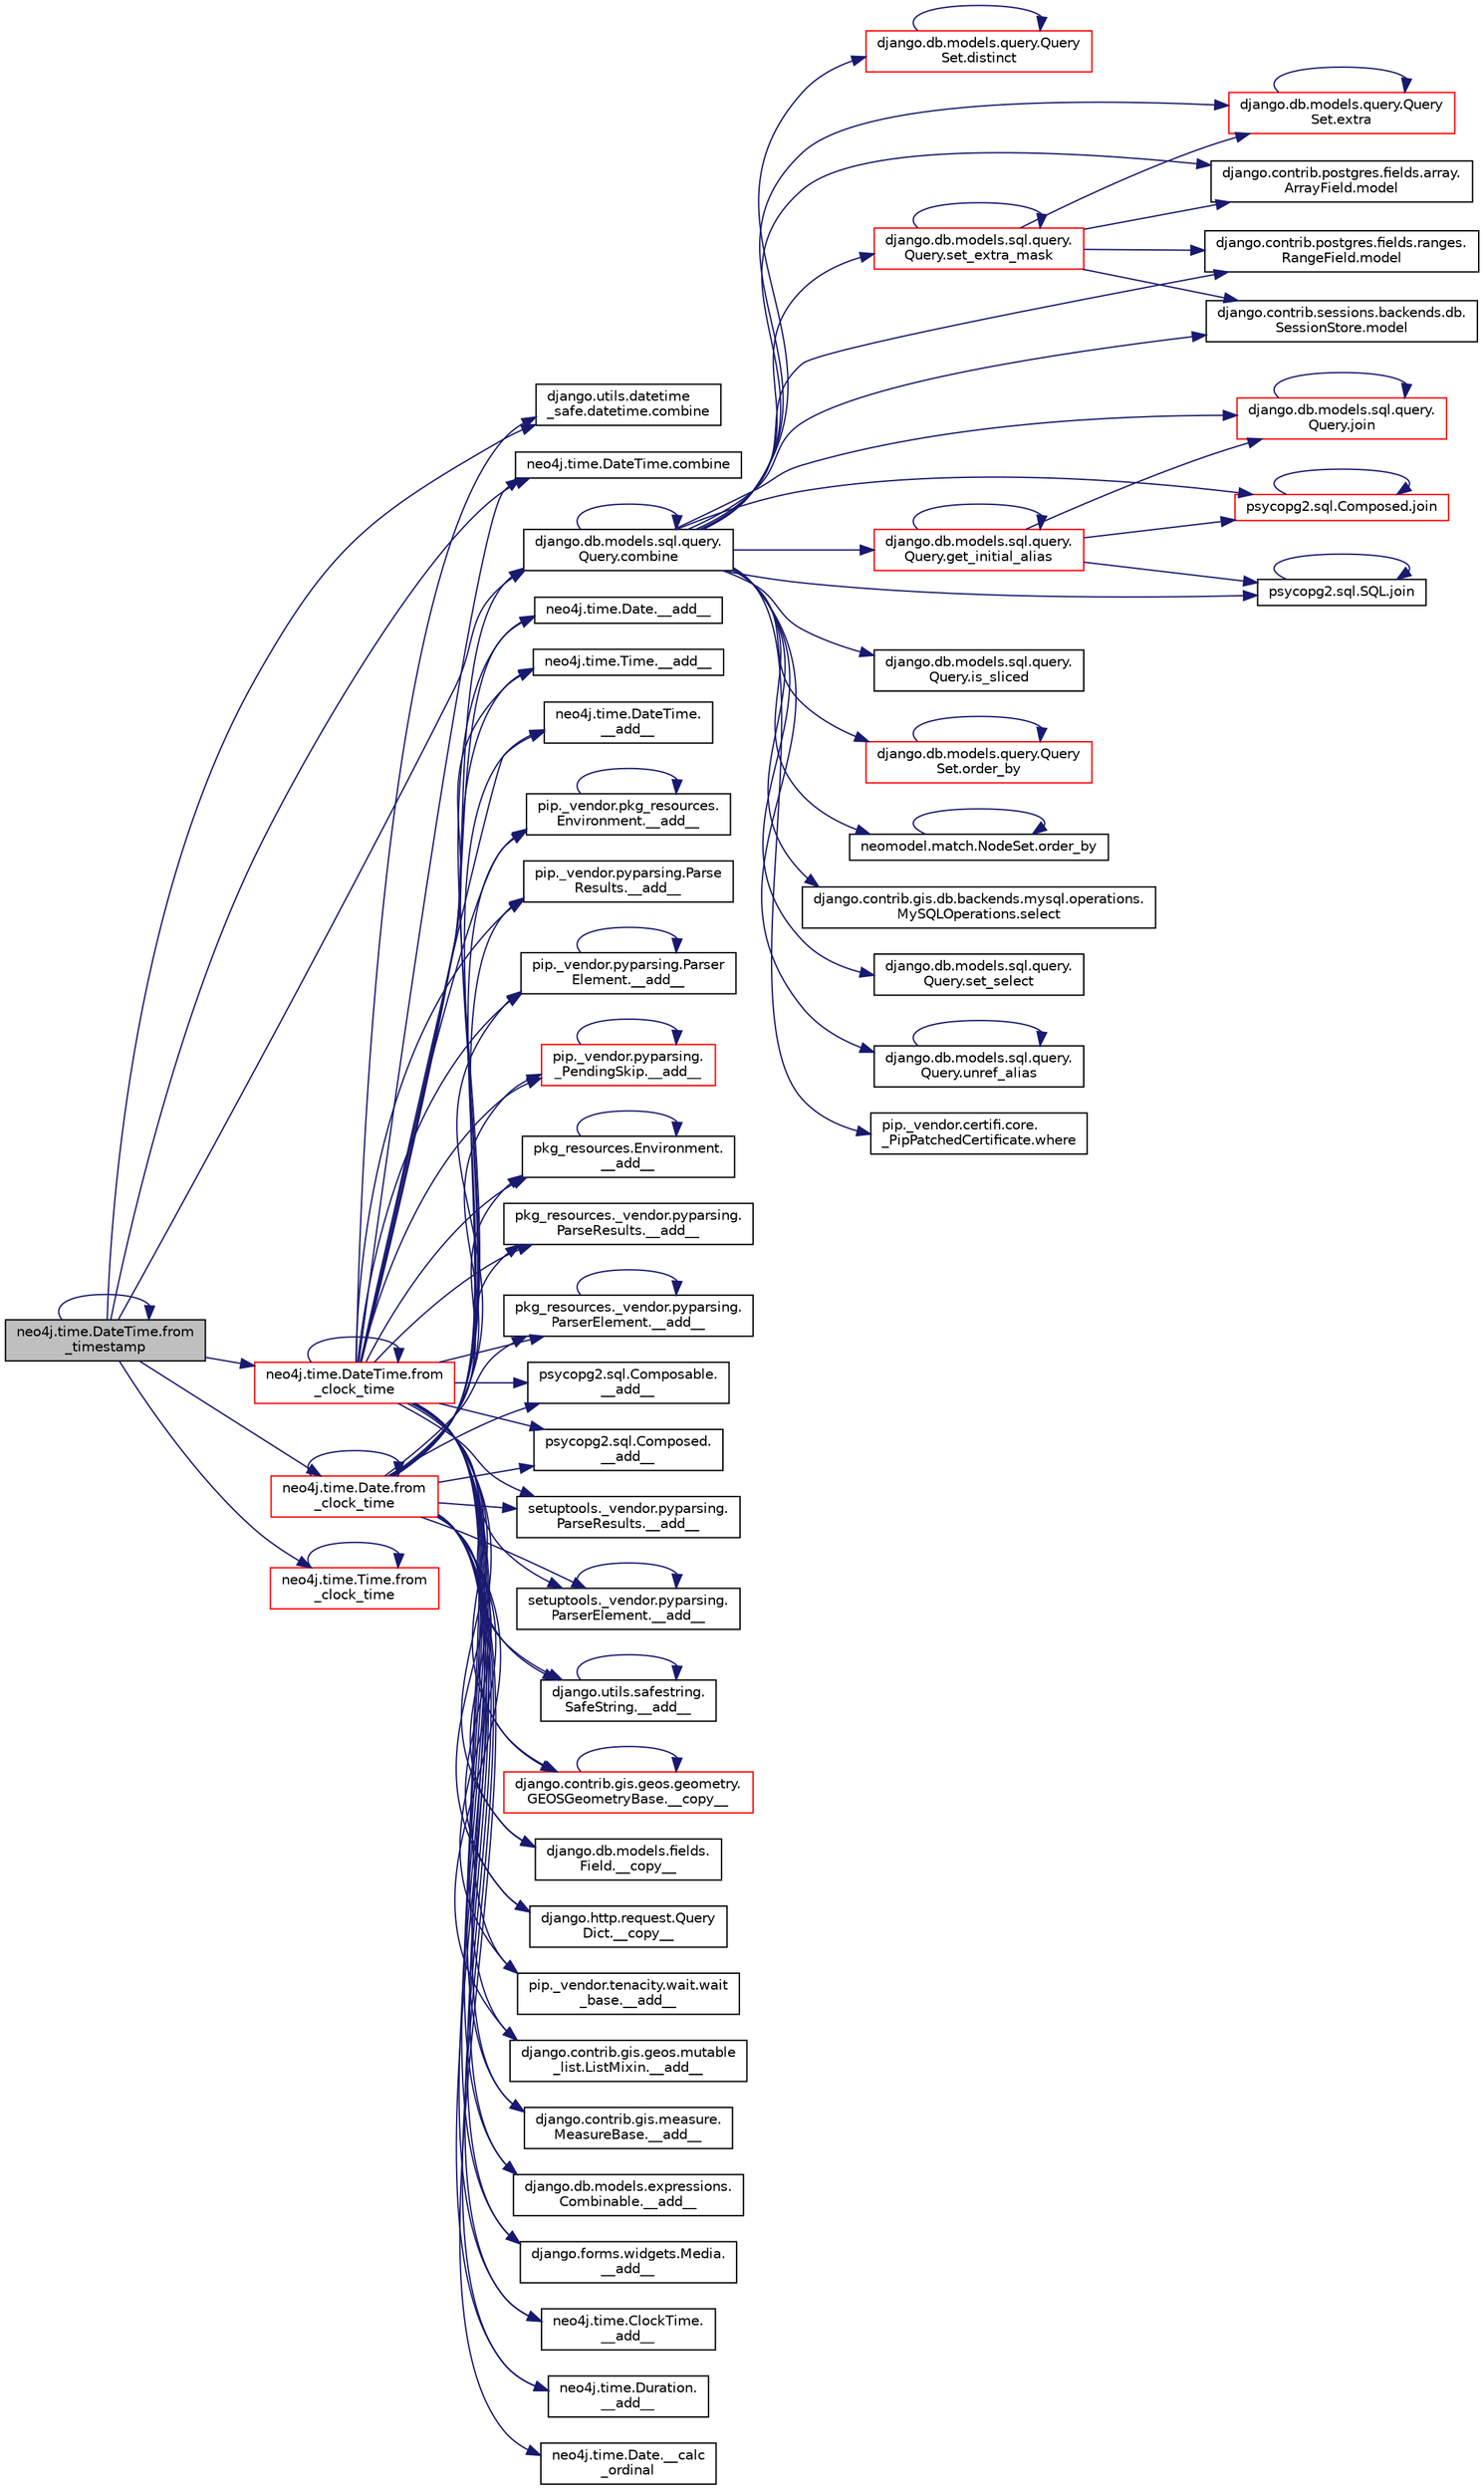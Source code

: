 digraph "neo4j.time.DateTime.from_timestamp"
{
 // LATEX_PDF_SIZE
  edge [fontname="Helvetica",fontsize="10",labelfontname="Helvetica",labelfontsize="10"];
  node [fontname="Helvetica",fontsize="10",shape=record];
  rankdir="LR";
  Node1 [label="neo4j.time.DateTime.from\l_timestamp",height=0.2,width=0.4,color="black", fillcolor="grey75", style="filled", fontcolor="black",tooltip=" "];
  Node1 -> Node2 [color="midnightblue",fontsize="10",style="solid",fontname="Helvetica"];
  Node2 [label="django.utils.datetime\l_safe.datetime.combine",height=0.2,width=0.4,color="black", fillcolor="white", style="filled",URL="$d2/df9/classdjango_1_1utils_1_1datetime__safe_1_1datetime.html#ab9ecb625b7db8f6fe5ab457a791e914a",tooltip=" "];
  Node1 -> Node3 [color="midnightblue",fontsize="10",style="solid",fontname="Helvetica"];
  Node3 [label="neo4j.time.DateTime.combine",height=0.2,width=0.4,color="black", fillcolor="white", style="filled",URL="$d4/dcd/classneo4j_1_1time_1_1_date_time.html#a830719017cb9ce49e28ad05a60fe5272",tooltip=" "];
  Node1 -> Node4 [color="midnightblue",fontsize="10",style="solid",fontname="Helvetica"];
  Node4 [label="django.db.models.sql.query.\lQuery.combine",height=0.2,width=0.4,color="black", fillcolor="white", style="filled",URL="$d6/d30/classdjango_1_1db_1_1models_1_1sql_1_1query_1_1_query.html#a50a03bf37b5fa6ab588c001184387170",tooltip=" "];
  Node4 -> Node4 [color="midnightblue",fontsize="10",style="solid",fontname="Helvetica"];
  Node4 -> Node5 [color="midnightblue",fontsize="10",style="solid",fontname="Helvetica"];
  Node5 [label="django.db.models.query.Query\lSet.distinct",height=0.2,width=0.4,color="red", fillcolor="white", style="filled",URL="$dd/d94/classdjango_1_1db_1_1models_1_1query_1_1_query_set.html#ac580fa2296e90f8b8234fda8b2d7c287",tooltip=" "];
  Node5 -> Node5 [color="midnightblue",fontsize="10",style="solid",fontname="Helvetica"];
  Node4 -> Node10 [color="midnightblue",fontsize="10",style="solid",fontname="Helvetica"];
  Node10 [label="django.db.models.query.Query\lSet.extra",height=0.2,width=0.4,color="red", fillcolor="white", style="filled",URL="$dd/d94/classdjango_1_1db_1_1models_1_1query_1_1_query_set.html#a1405bbe85d19b17ccd4c18090c8785a4",tooltip=" "];
  Node10 -> Node10 [color="midnightblue",fontsize="10",style="solid",fontname="Helvetica"];
  Node4 -> Node11 [color="midnightblue",fontsize="10",style="solid",fontname="Helvetica"];
  Node11 [label="django.db.models.sql.query.\lQuery.get_initial_alias",height=0.2,width=0.4,color="red", fillcolor="white", style="filled",URL="$d6/d30/classdjango_1_1db_1_1models_1_1sql_1_1query_1_1_query.html#ab172d4240358ecbabc5efd8534a8f9d4",tooltip=" "];
  Node11 -> Node11 [color="midnightblue",fontsize="10",style="solid",fontname="Helvetica"];
  Node11 -> Node18 [color="midnightblue",fontsize="10",style="solid",fontname="Helvetica"];
  Node18 [label="django.db.models.sql.query.\lQuery.join",height=0.2,width=0.4,color="red", fillcolor="white", style="filled",URL="$d6/d30/classdjango_1_1db_1_1models_1_1sql_1_1query_1_1_query.html#a04fd40bf5f3d525ee7239445a1cf0a55",tooltip=" "];
  Node18 -> Node18 [color="midnightblue",fontsize="10",style="solid",fontname="Helvetica"];
  Node11 -> Node21 [color="midnightblue",fontsize="10",style="solid",fontname="Helvetica"];
  Node21 [label="psycopg2.sql.Composed.join",height=0.2,width=0.4,color="red", fillcolor="white", style="filled",URL="$d2/d36/classpsycopg2_1_1sql_1_1_composed.html#a06bf4755a733197619e35aaf91569c66",tooltip=" "];
  Node21 -> Node21 [color="midnightblue",fontsize="10",style="solid",fontname="Helvetica"];
  Node11 -> Node23 [color="midnightblue",fontsize="10",style="solid",fontname="Helvetica"];
  Node23 [label="psycopg2.sql.SQL.join",height=0.2,width=0.4,color="black", fillcolor="white", style="filled",URL="$de/d43/classpsycopg2_1_1sql_1_1_s_q_l.html#a07e8d594a28b5541d7fa67f0e60fd9ed",tooltip=" "];
  Node23 -> Node23 [color="midnightblue",fontsize="10",style="solid",fontname="Helvetica"];
  Node4 -> Node24 [color="midnightblue",fontsize="10",style="solid",fontname="Helvetica"];
  Node24 [label="django.db.models.sql.query.\lQuery.is_sliced",height=0.2,width=0.4,color="black", fillcolor="white", style="filled",URL="$d6/d30/classdjango_1_1db_1_1models_1_1sql_1_1query_1_1_query.html#a9f2d9d4332e47fb1fbce39984b1bc324",tooltip=" "];
  Node4 -> Node18 [color="midnightblue",fontsize="10",style="solid",fontname="Helvetica"];
  Node4 -> Node21 [color="midnightblue",fontsize="10",style="solid",fontname="Helvetica"];
  Node4 -> Node23 [color="midnightblue",fontsize="10",style="solid",fontname="Helvetica"];
  Node4 -> Node14 [color="midnightblue",fontsize="10",style="solid",fontname="Helvetica"];
  Node14 [label="django.contrib.postgres.fields.array.\lArrayField.model",height=0.2,width=0.4,color="black", fillcolor="white", style="filled",URL="$dc/ddf/classdjango_1_1contrib_1_1postgres_1_1fields_1_1array_1_1_array_field.html#a43ec884d709f829e50c6881dc369ce94",tooltip=" "];
  Node4 -> Node15 [color="midnightblue",fontsize="10",style="solid",fontname="Helvetica"];
  Node15 [label="django.contrib.postgres.fields.ranges.\lRangeField.model",height=0.2,width=0.4,color="black", fillcolor="white", style="filled",URL="$d5/d99/classdjango_1_1contrib_1_1postgres_1_1fields_1_1ranges_1_1_range_field.html#a5f5cfd6917f141914484d606279cf20a",tooltip=" "];
  Node4 -> Node16 [color="midnightblue",fontsize="10",style="solid",fontname="Helvetica"];
  Node16 [label="django.contrib.sessions.backends.db.\lSessionStore.model",height=0.2,width=0.4,color="black", fillcolor="white", style="filled",URL="$d2/d1a/classdjango_1_1contrib_1_1sessions_1_1backends_1_1db_1_1_session_store.html#a9b2f42869f296eab5fab4dd5867285df",tooltip=" "];
  Node4 -> Node25 [color="midnightblue",fontsize="10",style="solid",fontname="Helvetica"];
  Node25 [label="django.db.models.query.Query\lSet.order_by",height=0.2,width=0.4,color="red", fillcolor="white", style="filled",URL="$dd/d94/classdjango_1_1db_1_1models_1_1query_1_1_query_set.html#aa6926d680c6185b10c815b8f4e54d1a5",tooltip=" "];
  Node25 -> Node25 [color="midnightblue",fontsize="10",style="solid",fontname="Helvetica"];
  Node4 -> Node26 [color="midnightblue",fontsize="10",style="solid",fontname="Helvetica"];
  Node26 [label="neomodel.match.NodeSet.order_by",height=0.2,width=0.4,color="black", fillcolor="white", style="filled",URL="$d8/de5/classneomodel_1_1match_1_1_node_set.html#a03109556c232ba4739d1a4f6e4d31310",tooltip=" "];
  Node26 -> Node26 [color="midnightblue",fontsize="10",style="solid",fontname="Helvetica"];
  Node4 -> Node27 [color="midnightblue",fontsize="10",style="solid",fontname="Helvetica"];
  Node27 [label="django.contrib.gis.db.backends.mysql.operations.\lMySQLOperations.select",height=0.2,width=0.4,color="black", fillcolor="white", style="filled",URL="$d7/d97/classdjango_1_1contrib_1_1gis_1_1db_1_1backends_1_1mysql_1_1operations_1_1_my_s_q_l_operations.html#af84726dd3dafe853d3cd4548bb3df463",tooltip=" "];
  Node4 -> Node28 [color="midnightblue",fontsize="10",style="solid",fontname="Helvetica"];
  Node28 [label="django.db.models.sql.query.\lQuery.set_extra_mask",height=0.2,width=0.4,color="red", fillcolor="white", style="filled",URL="$d6/d30/classdjango_1_1db_1_1models_1_1sql_1_1query_1_1_query.html#a879119a7e742acde6e677c19e4d1bf37",tooltip=" "];
  Node28 -> Node10 [color="midnightblue",fontsize="10",style="solid",fontname="Helvetica"];
  Node28 -> Node14 [color="midnightblue",fontsize="10",style="solid",fontname="Helvetica"];
  Node28 -> Node15 [color="midnightblue",fontsize="10",style="solid",fontname="Helvetica"];
  Node28 -> Node16 [color="midnightblue",fontsize="10",style="solid",fontname="Helvetica"];
  Node28 -> Node28 [color="midnightblue",fontsize="10",style="solid",fontname="Helvetica"];
  Node4 -> Node31 [color="midnightblue",fontsize="10",style="solid",fontname="Helvetica"];
  Node31 [label="django.db.models.sql.query.\lQuery.set_select",height=0.2,width=0.4,color="black", fillcolor="white", style="filled",URL="$d6/d30/classdjango_1_1db_1_1models_1_1sql_1_1query_1_1_query.html#a075b3181d7601dba2609e3f8cffe76b7",tooltip=" "];
  Node4 -> Node40 [color="midnightblue",fontsize="10",style="solid",fontname="Helvetica"];
  Node40 [label="django.db.models.sql.query.\lQuery.unref_alias",height=0.2,width=0.4,color="black", fillcolor="white", style="filled",URL="$d6/d30/classdjango_1_1db_1_1models_1_1sql_1_1query_1_1_query.html#a6f4764051aa67993cc23894a1174c275",tooltip=" "];
  Node40 -> Node40 [color="midnightblue",fontsize="10",style="solid",fontname="Helvetica"];
  Node4 -> Node1859 [color="midnightblue",fontsize="10",style="solid",fontname="Helvetica"];
  Node1859 [label="pip._vendor.certifi.core.\l_PipPatchedCertificate.where",height=0.2,width=0.4,color="black", fillcolor="white", style="filled",URL="$d3/df5/classpip_1_1__vendor_1_1certifi_1_1core_1_1___pip_patched_certificate.html#a7cc4a1df1f18e3d7c7fcc2ddcaf98ba4",tooltip=" "];
  Node1 -> Node2608 [color="midnightblue",fontsize="10",style="solid",fontname="Helvetica"];
  Node2608 [label="neo4j.time.Date.from\l_clock_time",height=0.2,width=0.4,color="red", fillcolor="white", style="filled",URL="$d1/d6f/classneo4j_1_1time_1_1_date.html#a6e815a48a02a3f3d230e95d923cfb43b",tooltip=" "];
  Node2608 -> Node2609 [color="midnightblue",fontsize="10",style="solid",fontname="Helvetica"];
  Node2609 [label="pip._vendor.tenacity.wait.wait\l_base.__add__",height=0.2,width=0.4,color="black", fillcolor="white", style="filled",URL="$de/da6/classpip_1_1__vendor_1_1tenacity_1_1wait_1_1wait__base.html#a92a3b816a002ac9a87ff2714a5081dbe",tooltip=" "];
  Node2608 -> Node2610 [color="midnightblue",fontsize="10",style="solid",fontname="Helvetica"];
  Node2610 [label="django.contrib.gis.geos.mutable\l_list.ListMixin.__add__",height=0.2,width=0.4,color="black", fillcolor="white", style="filled",URL="$d5/d0e/classdjango_1_1contrib_1_1gis_1_1geos_1_1mutable__list_1_1_list_mixin.html#a311c13afe26ca99e790333ae2dffc698",tooltip=" "];
  Node2608 -> Node2611 [color="midnightblue",fontsize="10",style="solid",fontname="Helvetica"];
  Node2611 [label="django.contrib.gis.measure.\lMeasureBase.__add__",height=0.2,width=0.4,color="black", fillcolor="white", style="filled",URL="$d5/da4/classdjango_1_1contrib_1_1gis_1_1measure_1_1_measure_base.html#ade1ea33afd63dbc4a3fd59e76ca0b8b0",tooltip=" "];
  Node2608 -> Node2612 [color="midnightblue",fontsize="10",style="solid",fontname="Helvetica"];
  Node2612 [label="django.db.models.expressions.\lCombinable.__add__",height=0.2,width=0.4,color="black", fillcolor="white", style="filled",URL="$d6/d99/classdjango_1_1db_1_1models_1_1expressions_1_1_combinable.html#aab92257e5c504ef440e1032c1d349398",tooltip=" "];
  Node2608 -> Node2613 [color="midnightblue",fontsize="10",style="solid",fontname="Helvetica"];
  Node2613 [label="django.forms.widgets.Media.\l__add__",height=0.2,width=0.4,color="black", fillcolor="white", style="filled",URL="$d8/d46/classdjango_1_1forms_1_1widgets_1_1_media.html#a8777d334067c43f0f09c13a7e52859b7",tooltip=" "];
  Node2608 -> Node2614 [color="midnightblue",fontsize="10",style="solid",fontname="Helvetica"];
  Node2614 [label="neo4j.time.ClockTime.\l__add__",height=0.2,width=0.4,color="black", fillcolor="white", style="filled",URL="$d9/d5f/classneo4j_1_1time_1_1_clock_time.html#a1e36d3db0d40040ba2bb8394640163de",tooltip=" "];
  Node2608 -> Node2615 [color="midnightblue",fontsize="10",style="solid",fontname="Helvetica"];
  Node2615 [label="neo4j.time.Duration.\l__add__",height=0.2,width=0.4,color="black", fillcolor="white", style="filled",URL="$d3/d18/classneo4j_1_1time_1_1_duration.html#a69c5339e23dc20edb88cd1b784c66c47",tooltip=" "];
  Node2608 -> Node2616 [color="midnightblue",fontsize="10",style="solid",fontname="Helvetica"];
  Node2616 [label="neo4j.time.Date.__add__",height=0.2,width=0.4,color="black", fillcolor="white", style="filled",URL="$d1/d6f/classneo4j_1_1time_1_1_date.html#a378dd3d8b6967be8b2ad985f8de13ee9",tooltip=" "];
  Node2608 -> Node2617 [color="midnightblue",fontsize="10",style="solid",fontname="Helvetica"];
  Node2617 [label="neo4j.time.Time.__add__",height=0.2,width=0.4,color="black", fillcolor="white", style="filled",URL="$db/d2a/classneo4j_1_1time_1_1_time.html#a90eb5b94ab9a863f6c2aea14998e80de",tooltip=" "];
  Node2608 -> Node2618 [color="midnightblue",fontsize="10",style="solid",fontname="Helvetica"];
  Node2618 [label="neo4j.time.DateTime.\l__add__",height=0.2,width=0.4,color="black", fillcolor="white", style="filled",URL="$d4/dcd/classneo4j_1_1time_1_1_date_time.html#a11857b4bc71b69e245ce73b0c57b1c84",tooltip=" "];
  Node2608 -> Node2619 [color="midnightblue",fontsize="10",style="solid",fontname="Helvetica"];
  Node2619 [label="pip._vendor.pkg_resources.\lEnvironment.__add__",height=0.2,width=0.4,color="black", fillcolor="white", style="filled",URL="$de/d79/classpip_1_1__vendor_1_1pkg__resources_1_1_environment.html#af19db2a1b6a02b04c1aa294add7e9aad",tooltip=" "];
  Node2619 -> Node2619 [color="midnightblue",fontsize="10",style="solid",fontname="Helvetica"];
  Node2608 -> Node2620 [color="midnightblue",fontsize="10",style="solid",fontname="Helvetica"];
  Node2620 [label="pip._vendor.pyparsing.Parse\lResults.__add__",height=0.2,width=0.4,color="black", fillcolor="white", style="filled",URL="$d3/d5b/classpip_1_1__vendor_1_1pyparsing_1_1_parse_results.html#a1cf710e23ead4a1e3a2bec462858ad14",tooltip=" "];
  Node2608 -> Node2621 [color="midnightblue",fontsize="10",style="solid",fontname="Helvetica"];
  Node2621 [label="pip._vendor.pyparsing.Parser\lElement.__add__",height=0.2,width=0.4,color="black", fillcolor="white", style="filled",URL="$df/d7f/classpip_1_1__vendor_1_1pyparsing_1_1_parser_element.html#a0d585e312acf3c39459f56ac77effdd7",tooltip=" "];
  Node2621 -> Node2621 [color="midnightblue",fontsize="10",style="solid",fontname="Helvetica"];
  Node2608 -> Node2622 [color="midnightblue",fontsize="10",style="solid",fontname="Helvetica"];
  Node2622 [label="pip._vendor.pyparsing.\l_PendingSkip.__add__",height=0.2,width=0.4,color="red", fillcolor="white", style="filled",URL="$d2/dea/classpip_1_1__vendor_1_1pyparsing_1_1___pending_skip.html#add4fa4df847c2ff61988c1a49876ab1d",tooltip=" "];
  Node2622 -> Node2622 [color="midnightblue",fontsize="10",style="solid",fontname="Helvetica"];
  Node2608 -> Node2632 [color="midnightblue",fontsize="10",style="solid",fontname="Helvetica"];
  Node2632 [label="pkg_resources.Environment.\l__add__",height=0.2,width=0.4,color="black", fillcolor="white", style="filled",URL="$dd/d81/classpkg__resources_1_1_environment.html#a8f9750420dd62e8b71b0b2f06f424c57",tooltip=" "];
  Node2632 -> Node2632 [color="midnightblue",fontsize="10",style="solid",fontname="Helvetica"];
  Node2608 -> Node2633 [color="midnightblue",fontsize="10",style="solid",fontname="Helvetica"];
  Node2633 [label="pkg_resources._vendor.pyparsing.\lParseResults.__add__",height=0.2,width=0.4,color="black", fillcolor="white", style="filled",URL="$d3/d93/classpkg__resources_1_1__vendor_1_1pyparsing_1_1_parse_results.html#a306264fe063fadeb4d5cd3e685dbab5a",tooltip=" "];
  Node2608 -> Node2634 [color="midnightblue",fontsize="10",style="solid",fontname="Helvetica"];
  Node2634 [label="pkg_resources._vendor.pyparsing.\lParserElement.__add__",height=0.2,width=0.4,color="black", fillcolor="white", style="filled",URL="$de/df0/classpkg__resources_1_1__vendor_1_1pyparsing_1_1_parser_element.html#afa021ee7188faf2cffd826344563b6bf",tooltip=" "];
  Node2634 -> Node2634 [color="midnightblue",fontsize="10",style="solid",fontname="Helvetica"];
  Node2608 -> Node2635 [color="midnightblue",fontsize="10",style="solid",fontname="Helvetica"];
  Node2635 [label="psycopg2.sql.Composable.\l__add__",height=0.2,width=0.4,color="black", fillcolor="white", style="filled",URL="$d8/d3d/classpsycopg2_1_1sql_1_1_composable.html#ad2393bf3155d7360afe64c2691625a7b",tooltip=" "];
  Node2608 -> Node2636 [color="midnightblue",fontsize="10",style="solid",fontname="Helvetica"];
  Node2636 [label="psycopg2.sql.Composed.\l__add__",height=0.2,width=0.4,color="black", fillcolor="white", style="filled",URL="$d2/d36/classpsycopg2_1_1sql_1_1_composed.html#a56102b2631f8340faf87e838f088b8b0",tooltip=" "];
  Node2608 -> Node2637 [color="midnightblue",fontsize="10",style="solid",fontname="Helvetica"];
  Node2637 [label="setuptools._vendor.pyparsing.\lParseResults.__add__",height=0.2,width=0.4,color="black", fillcolor="white", style="filled",URL="$df/d77/classsetuptools_1_1__vendor_1_1pyparsing_1_1_parse_results.html#aae26f4724430cb8dd32b50bfdacc0b91",tooltip=" "];
  Node2608 -> Node2638 [color="midnightblue",fontsize="10",style="solid",fontname="Helvetica"];
  Node2638 [label="setuptools._vendor.pyparsing.\lParserElement.__add__",height=0.2,width=0.4,color="black", fillcolor="white", style="filled",URL="$d9/d25/classsetuptools_1_1__vendor_1_1pyparsing_1_1_parser_element.html#ad846d0bf79031f29ae3e9aa6274db70c",tooltip=" "];
  Node2638 -> Node2638 [color="midnightblue",fontsize="10",style="solid",fontname="Helvetica"];
  Node2608 -> Node2639 [color="midnightblue",fontsize="10",style="solid",fontname="Helvetica"];
  Node2639 [label="django.utils.safestring.\lSafeString.__add__",height=0.2,width=0.4,color="black", fillcolor="white", style="filled",URL="$d8/de8/classdjango_1_1utils_1_1safestring_1_1_safe_string.html#af845f3c8eb442d7609f2697ec7fe6263",tooltip=" "];
  Node2639 -> Node2639 [color="midnightblue",fontsize="10",style="solid",fontname="Helvetica"];
  Node2608 -> Node2640 [color="midnightblue",fontsize="10",style="solid",fontname="Helvetica"];
  Node2640 [label="neo4j.time.Date.__calc\l_ordinal",height=0.2,width=0.4,color="black", fillcolor="white", style="filled",URL="$d1/d6f/classneo4j_1_1time_1_1_date.html#ad5461639516e2a23902f8183fd841d9c",tooltip=" "];
  Node2608 -> Node2641 [color="midnightblue",fontsize="10",style="solid",fontname="Helvetica"];
  Node2641 [label="django.contrib.gis.geos.geometry.\lGEOSGeometryBase.__copy__",height=0.2,width=0.4,color="red", fillcolor="white", style="filled",URL="$d0/d97/classdjango_1_1contrib_1_1gis_1_1geos_1_1geometry_1_1_g_e_o_s_geometry_base.html#ad0b8f9f034cdd53b3646bc83bebfee9d",tooltip=" "];
  Node2641 -> Node2641 [color="midnightblue",fontsize="10",style="solid",fontname="Helvetica"];
  Node2608 -> Node2642 [color="midnightblue",fontsize="10",style="solid",fontname="Helvetica"];
  Node2642 [label="django.db.models.fields.\lField.__copy__",height=0.2,width=0.4,color="black", fillcolor="white", style="filled",URL="$db/d75/classdjango_1_1db_1_1models_1_1fields_1_1_field.html#aeb596c630dd7273754a85a78f96e2180",tooltip=" "];
  Node2608 -> Node2643 [color="midnightblue",fontsize="10",style="solid",fontname="Helvetica"];
  Node2643 [label="django.http.request.Query\lDict.__copy__",height=0.2,width=0.4,color="black", fillcolor="white", style="filled",URL="$d3/dd6/classdjango_1_1http_1_1request_1_1_query_dict.html#ad0b0ecdeb383ad3fcbae7941ac389a50",tooltip=" "];
  Node2608 -> Node2608 [color="midnightblue",fontsize="10",style="solid",fontname="Helvetica"];
  Node1 -> Node2670 [color="midnightblue",fontsize="10",style="solid",fontname="Helvetica"];
  Node2670 [label="neo4j.time.Time.from\l_clock_time",height=0.2,width=0.4,color="red", fillcolor="white", style="filled",URL="$db/d2a/classneo4j_1_1time_1_1_time.html#a5741bd59157c4d7fbfa5378dace3c505",tooltip=" "];
  Node2670 -> Node2670 [color="midnightblue",fontsize="10",style="solid",fontname="Helvetica"];
  Node1 -> Node2673 [color="midnightblue",fontsize="10",style="solid",fontname="Helvetica"];
  Node2673 [label="neo4j.time.DateTime.from\l_clock_time",height=0.2,width=0.4,color="red", fillcolor="white", style="filled",URL="$d4/dcd/classneo4j_1_1time_1_1_date_time.html#a12a2d4d1586b225b0a6156d4e6d4cc0c",tooltip=" "];
  Node2673 -> Node2609 [color="midnightblue",fontsize="10",style="solid",fontname="Helvetica"];
  Node2673 -> Node2610 [color="midnightblue",fontsize="10",style="solid",fontname="Helvetica"];
  Node2673 -> Node2611 [color="midnightblue",fontsize="10",style="solid",fontname="Helvetica"];
  Node2673 -> Node2612 [color="midnightblue",fontsize="10",style="solid",fontname="Helvetica"];
  Node2673 -> Node2613 [color="midnightblue",fontsize="10",style="solid",fontname="Helvetica"];
  Node2673 -> Node2614 [color="midnightblue",fontsize="10",style="solid",fontname="Helvetica"];
  Node2673 -> Node2615 [color="midnightblue",fontsize="10",style="solid",fontname="Helvetica"];
  Node2673 -> Node2616 [color="midnightblue",fontsize="10",style="solid",fontname="Helvetica"];
  Node2673 -> Node2617 [color="midnightblue",fontsize="10",style="solid",fontname="Helvetica"];
  Node2673 -> Node2618 [color="midnightblue",fontsize="10",style="solid",fontname="Helvetica"];
  Node2673 -> Node2619 [color="midnightblue",fontsize="10",style="solid",fontname="Helvetica"];
  Node2673 -> Node2620 [color="midnightblue",fontsize="10",style="solid",fontname="Helvetica"];
  Node2673 -> Node2621 [color="midnightblue",fontsize="10",style="solid",fontname="Helvetica"];
  Node2673 -> Node2622 [color="midnightblue",fontsize="10",style="solid",fontname="Helvetica"];
  Node2673 -> Node2632 [color="midnightblue",fontsize="10",style="solid",fontname="Helvetica"];
  Node2673 -> Node2633 [color="midnightblue",fontsize="10",style="solid",fontname="Helvetica"];
  Node2673 -> Node2634 [color="midnightblue",fontsize="10",style="solid",fontname="Helvetica"];
  Node2673 -> Node2635 [color="midnightblue",fontsize="10",style="solid",fontname="Helvetica"];
  Node2673 -> Node2636 [color="midnightblue",fontsize="10",style="solid",fontname="Helvetica"];
  Node2673 -> Node2637 [color="midnightblue",fontsize="10",style="solid",fontname="Helvetica"];
  Node2673 -> Node2638 [color="midnightblue",fontsize="10",style="solid",fontname="Helvetica"];
  Node2673 -> Node2639 [color="midnightblue",fontsize="10",style="solid",fontname="Helvetica"];
  Node2673 -> Node2641 [color="midnightblue",fontsize="10",style="solid",fontname="Helvetica"];
  Node2673 -> Node2642 [color="midnightblue",fontsize="10",style="solid",fontname="Helvetica"];
  Node2673 -> Node2643 [color="midnightblue",fontsize="10",style="solid",fontname="Helvetica"];
  Node2673 -> Node2 [color="midnightblue",fontsize="10",style="solid",fontname="Helvetica"];
  Node2673 -> Node3 [color="midnightblue",fontsize="10",style="solid",fontname="Helvetica"];
  Node2673 -> Node4 [color="midnightblue",fontsize="10",style="solid",fontname="Helvetica"];
  Node2673 -> Node2673 [color="midnightblue",fontsize="10",style="solid",fontname="Helvetica"];
  Node1 -> Node1 [color="midnightblue",fontsize="10",style="solid",fontname="Helvetica"];
}
